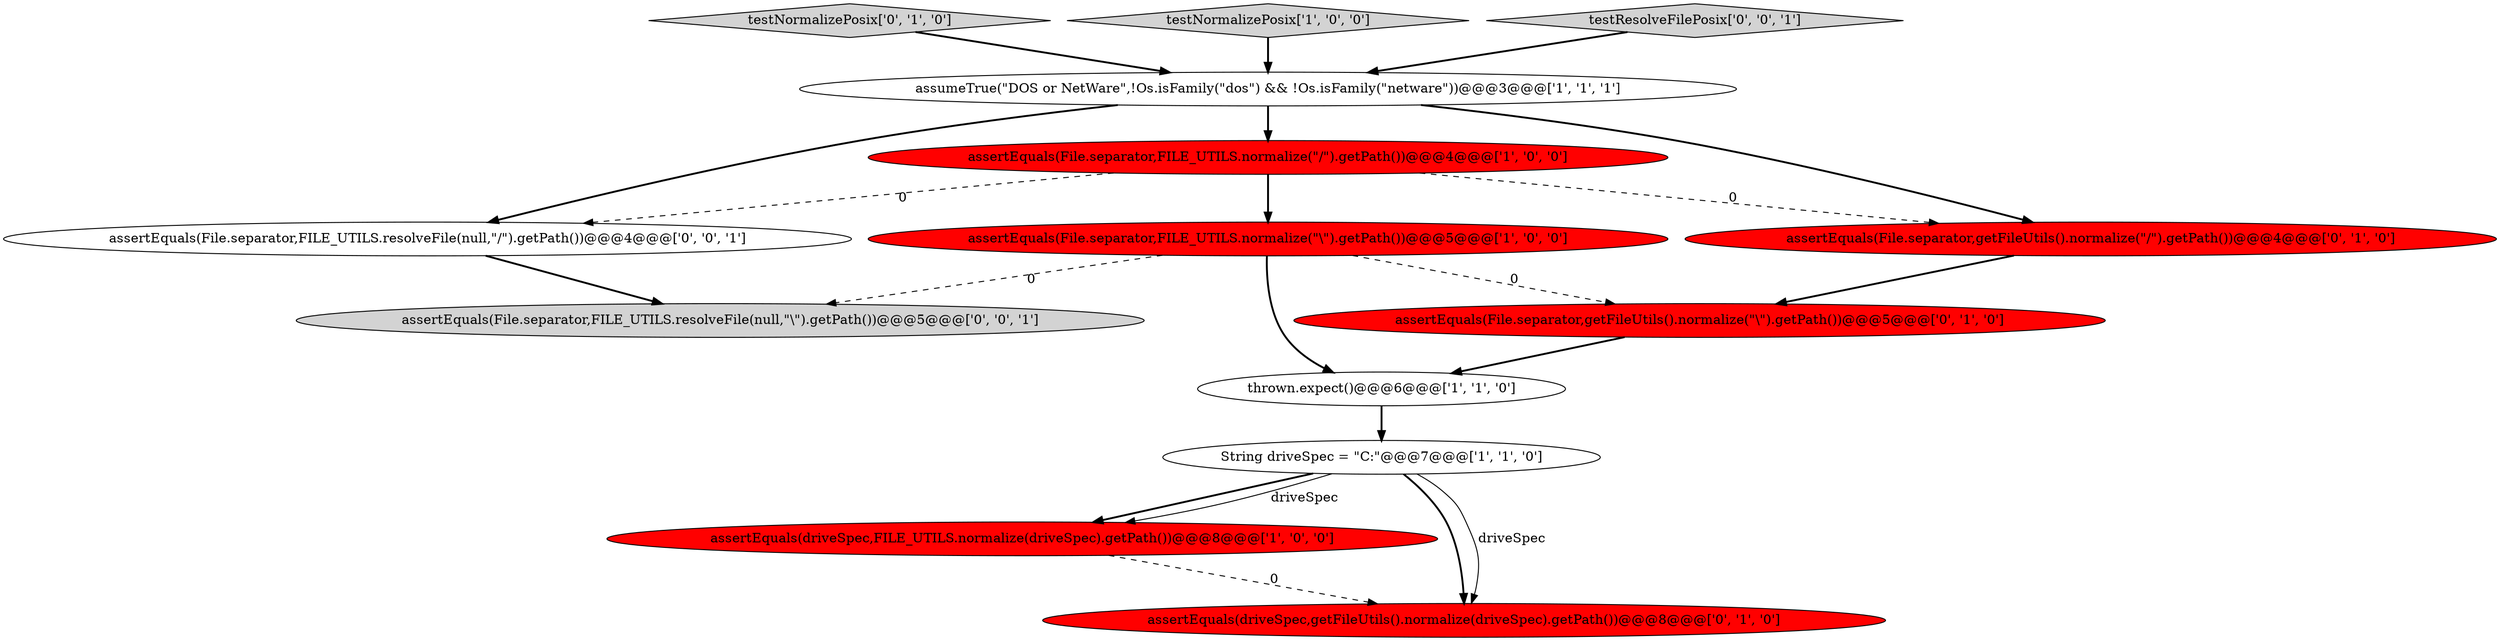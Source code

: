 digraph {
5 [style = filled, label = "thrown.expect()@@@6@@@['1', '1', '0']", fillcolor = white, shape = ellipse image = "AAA0AAABBB1BBB"];
3 [style = filled, label = "assertEquals(driveSpec,FILE_UTILS.normalize(driveSpec).getPath())@@@8@@@['1', '0', '0']", fillcolor = red, shape = ellipse image = "AAA1AAABBB1BBB"];
8 [style = filled, label = "assertEquals(driveSpec,getFileUtils().normalize(driveSpec).getPath())@@@8@@@['0', '1', '0']", fillcolor = red, shape = ellipse image = "AAA1AAABBB2BBB"];
7 [style = filled, label = "testNormalizePosix['0', '1', '0']", fillcolor = lightgray, shape = diamond image = "AAA0AAABBB2BBB"];
2 [style = filled, label = "testNormalizePosix['1', '0', '0']", fillcolor = lightgray, shape = diamond image = "AAA0AAABBB1BBB"];
6 [style = filled, label = "assumeTrue(\"DOS or NetWare\",!Os.isFamily(\"dos\") && !Os.isFamily(\"netware\"))@@@3@@@['1', '1', '1']", fillcolor = white, shape = ellipse image = "AAA0AAABBB1BBB"];
13 [style = filled, label = "assertEquals(File.separator,FILE_UTILS.resolveFile(null,\"\\\").getPath())@@@5@@@['0', '0', '1']", fillcolor = lightgray, shape = ellipse image = "AAA0AAABBB3BBB"];
12 [style = filled, label = "assertEquals(File.separator,FILE_UTILS.resolveFile(null,\"/\").getPath())@@@4@@@['0', '0', '1']", fillcolor = white, shape = ellipse image = "AAA0AAABBB3BBB"];
9 [style = filled, label = "assertEquals(File.separator,getFileUtils().normalize(\"\\\").getPath())@@@5@@@['0', '1', '0']", fillcolor = red, shape = ellipse image = "AAA1AAABBB2BBB"];
10 [style = filled, label = "assertEquals(File.separator,getFileUtils().normalize(\"/\").getPath())@@@4@@@['0', '1', '0']", fillcolor = red, shape = ellipse image = "AAA1AAABBB2BBB"];
11 [style = filled, label = "testResolveFilePosix['0', '0', '1']", fillcolor = lightgray, shape = diamond image = "AAA0AAABBB3BBB"];
4 [style = filled, label = "assertEquals(File.separator,FILE_UTILS.normalize(\"\\\").getPath())@@@5@@@['1', '0', '0']", fillcolor = red, shape = ellipse image = "AAA1AAABBB1BBB"];
1 [style = filled, label = "String driveSpec = \"C:\"@@@7@@@['1', '1', '0']", fillcolor = white, shape = ellipse image = "AAA0AAABBB1BBB"];
0 [style = filled, label = "assertEquals(File.separator,FILE_UTILS.normalize(\"/\").getPath())@@@4@@@['1', '0', '0']", fillcolor = red, shape = ellipse image = "AAA1AAABBB1BBB"];
1->8 [style = bold, label=""];
2->6 [style = bold, label=""];
11->6 [style = bold, label=""];
1->3 [style = bold, label=""];
6->0 [style = bold, label=""];
0->12 [style = dashed, label="0"];
0->10 [style = dashed, label="0"];
1->3 [style = solid, label="driveSpec"];
12->13 [style = bold, label=""];
5->1 [style = bold, label=""];
4->9 [style = dashed, label="0"];
0->4 [style = bold, label=""];
1->8 [style = solid, label="driveSpec"];
6->10 [style = bold, label=""];
7->6 [style = bold, label=""];
9->5 [style = bold, label=""];
3->8 [style = dashed, label="0"];
10->9 [style = bold, label=""];
4->13 [style = dashed, label="0"];
4->5 [style = bold, label=""];
6->12 [style = bold, label=""];
}
